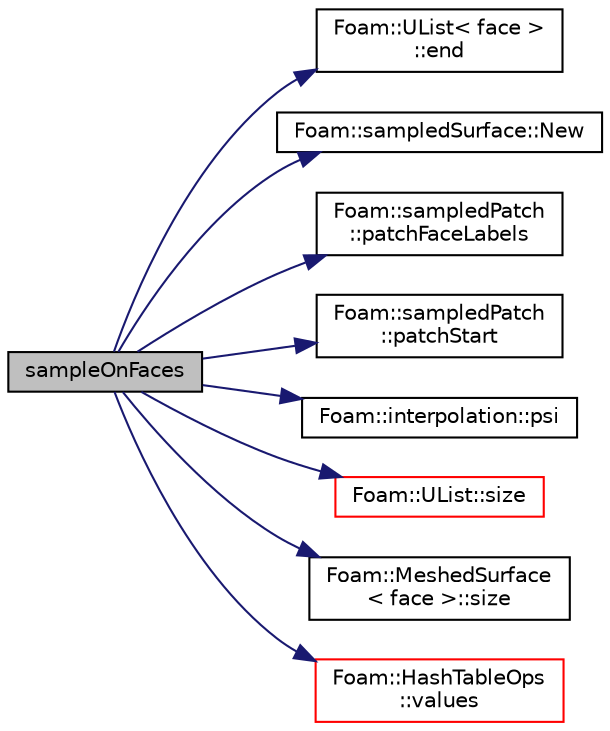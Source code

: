 digraph "sampleOnFaces"
{
  bgcolor="transparent";
  edge [fontname="Helvetica",fontsize="10",labelfontname="Helvetica",labelfontsize="10"];
  node [fontname="Helvetica",fontsize="10",shape=record];
  rankdir="LR";
  Node1 [label="sampleOnFaces",height=0.2,width=0.4,color="black", fillcolor="grey75", style="filled" fontcolor="black"];
  Node1 -> Node2 [color="midnightblue",fontsize="10",style="solid",fontname="Helvetica"];
  Node2 [label="Foam::UList\< face \>\l::end",height=0.2,width=0.4,color="black",URL="$classFoam_1_1UList.html#acf5102a998ffca93da588563e2af7413",tooltip="Return an iterator to end traversing the UList. "];
  Node1 -> Node3 [color="midnightblue",fontsize="10",style="solid",fontname="Helvetica"];
  Node3 [label="Foam::sampledSurface::New",height=0.2,width=0.4,color="black",URL="$classFoam_1_1sampledSurface.html#a9dcc5d6a2827b13633443209f5cabf7d",tooltip="Return a reference to the selected surface. "];
  Node1 -> Node4 [color="midnightblue",fontsize="10",style="solid",fontname="Helvetica"];
  Node4 [label="Foam::sampledPatch\l::patchFaceLabels",height=0.2,width=0.4,color="black",URL="$classFoam_1_1sampledPatch.html#a03a0d4e63a22a0a0d85d0c8e2dffd053"];
  Node1 -> Node5 [color="midnightblue",fontsize="10",style="solid",fontname="Helvetica"];
  Node5 [label="Foam::sampledPatch\l::patchStart",height=0.2,width=0.4,color="black",URL="$classFoam_1_1sampledPatch.html#a5747babfd3d4a2bcec7acc0fd7ebe80f"];
  Node1 -> Node6 [color="midnightblue",fontsize="10",style="solid",fontname="Helvetica"];
  Node6 [label="Foam::interpolation::psi",height=0.2,width=0.4,color="black",URL="$classFoam_1_1interpolation.html#a57bd59e9c54833774641fd197eb3964a",tooltip="Return the field to be interpolated. "];
  Node1 -> Node7 [color="midnightblue",fontsize="10",style="solid",fontname="Helvetica"];
  Node7 [label="Foam::UList::size",height=0.2,width=0.4,color="red",URL="$classFoam_1_1UList.html#afee03bfededf699921815b2bf3c41e35",tooltip="Override size to be inconsistent with allocated storage. "];
  Node1 -> Node8 [color="midnightblue",fontsize="10",style="solid",fontname="Helvetica"];
  Node8 [label="Foam::MeshedSurface\l\< face \>::size",height=0.2,width=0.4,color="black",URL="$classFoam_1_1MeshedSurface.html#a65cea301e2d6033c43932d12d91c792f",tooltip="The surface size is the number of faces. "];
  Node1 -> Node9 [color="midnightblue",fontsize="10",style="solid",fontname="Helvetica"];
  Node9 [label="Foam::HashTableOps\l::values",height=0.2,width=0.4,color="red",URL="$namespaceFoam_1_1HashTableOps.html#ac4b37690391dc27447cbff9181265054",tooltip="List of values from HashTable, optionally sorted. "];
}
